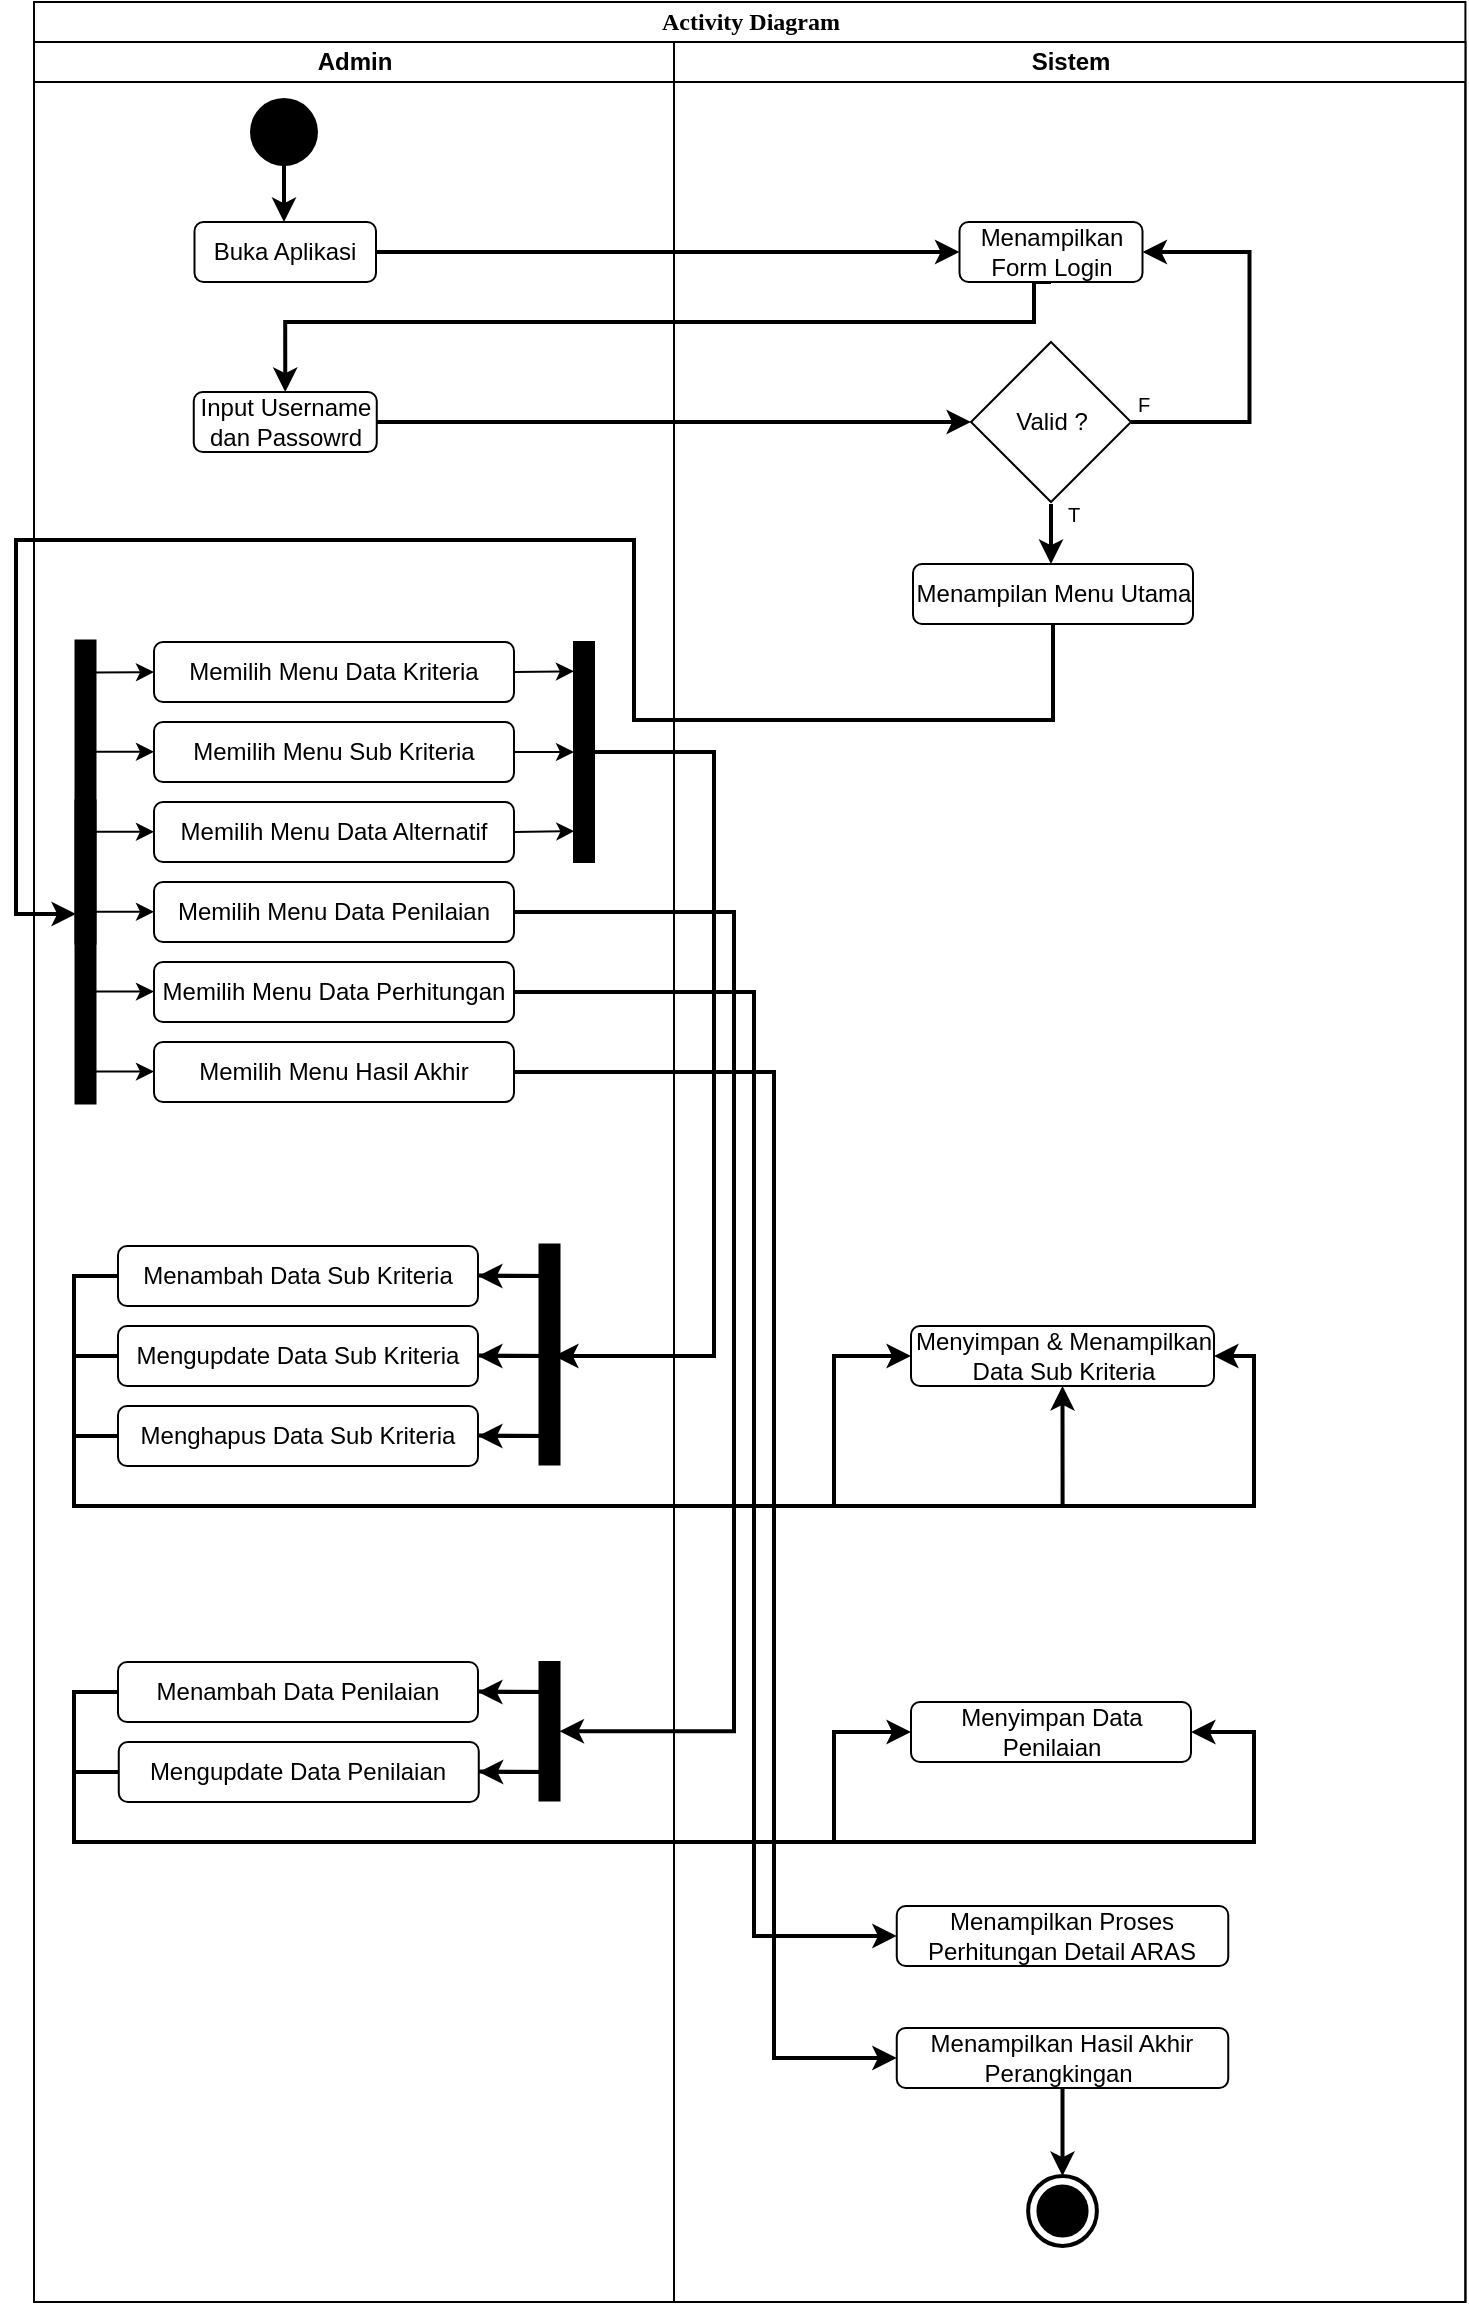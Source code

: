 <mxfile version="24.7.2" type="device">
  <diagram name="Page-1" id="0783ab3e-0a74-02c8-0abd-f7b4e66b4bec">
    <mxGraphModel dx="1744" dy="931" grid="1" gridSize="10" guides="1" tooltips="1" connect="1" arrows="1" fold="1" page="1" pageScale="1" pageWidth="850" pageHeight="1100" background="none" math="0" shadow="0">
      <root>
        <mxCell id="0" />
        <mxCell id="1" parent="0" />
        <mxCell id="1c1d494c118603dd-1" value="Activity Diagram" style="swimlane;html=1;childLayout=stackLayout;startSize=20;rounded=0;shadow=0;comic=0;labelBackgroundColor=none;strokeWidth=1;fontFamily=Verdana;fontSize=12;align=center;" parent="1" vertex="1">
          <mxGeometry x="40" y="20" width="715.71" height="1150" as="geometry" />
        </mxCell>
        <mxCell id="1c1d494c118603dd-2" value="Admin" style="swimlane;html=1;startSize=20;" parent="1c1d494c118603dd-1" vertex="1">
          <mxGeometry y="20" width="320" height="1130" as="geometry" />
        </mxCell>
        <mxCell id="Rxr6hjut75NhFScURJZj-2" value="" style="shape=waypoint;sketch=0;fillStyle=solid;size=6;pointerEvents=1;points=[];fillColor=none;resizable=0;rotatable=0;perimeter=centerPerimeter;snapToPoint=1;strokeWidth=15;fontStyle=0" parent="1c1d494c118603dd-2" vertex="1">
          <mxGeometry x="115" y="35" width="20" height="20" as="geometry" />
        </mxCell>
        <mxCell id="Rxr6hjut75NhFScURJZj-5" value="" style="endArrow=classic;html=1;rounded=0;entryX=0.5;entryY=0;entryDx=0;entryDy=0;exitX=0.45;exitY=1.3;exitDx=0;exitDy=0;exitPerimeter=0;strokeWidth=2;fontStyle=0" parent="1c1d494c118603dd-2" source="Rxr6hjut75NhFScURJZj-2" edge="1">
          <mxGeometry width="50" height="50" relative="1" as="geometry">
            <mxPoint x="240" y="360" as="sourcePoint" />
            <mxPoint x="125" y="90" as="targetPoint" />
          </mxGeometry>
        </mxCell>
        <mxCell id="7YNYrMvz5-aDHtMyL3fj-38" value="Buka Aplikasi" style="rounded=1;whiteSpace=wrap;html=1;" parent="1c1d494c118603dd-2" vertex="1">
          <mxGeometry x="80.25" y="90" width="90.75" height="30" as="geometry" />
        </mxCell>
        <mxCell id="7YNYrMvz5-aDHtMyL3fj-40" value="Input Username dan Passowrd" style="rounded=1;whiteSpace=wrap;html=1;" parent="1c1d494c118603dd-2" vertex="1">
          <mxGeometry x="79.88" y="175" width="91.5" height="30" as="geometry" />
        </mxCell>
        <mxCell id="7YNYrMvz5-aDHtMyL3fj-44" value="" style="whiteSpace=wrap;html=1;rounded=0;shadow=0;comic=0;labelBackgroundColor=none;strokeWidth=1;fillColor=#000000;fontFamily=Verdana;fontSize=12;align=center;rotation=90;" parent="1c1d494c118603dd-2" vertex="1">
          <mxGeometry x="-50" y="370" width="151.5" height="10" as="geometry" />
        </mxCell>
        <mxCell id="7YNYrMvz5-aDHtMyL3fj-45" value="Memilih Menu Data Kriteria" style="rounded=1;whiteSpace=wrap;html=1;" parent="1c1d494c118603dd-2" vertex="1">
          <mxGeometry x="60" y="300" width="180" height="30" as="geometry" />
        </mxCell>
        <mxCell id="7YNYrMvz5-aDHtMyL3fj-53" value="Memilih Menu Sub Kriteria" style="rounded=1;whiteSpace=wrap;html=1;" parent="1c1d494c118603dd-2" vertex="1">
          <mxGeometry x="60" y="340" width="180" height="30" as="geometry" />
        </mxCell>
        <mxCell id="7YNYrMvz5-aDHtMyL3fj-54" value="Memilih Menu Data Alternatif" style="rounded=1;whiteSpace=wrap;html=1;" parent="1c1d494c118603dd-2" vertex="1">
          <mxGeometry x="60" y="380" width="180" height="30" as="geometry" />
        </mxCell>
        <mxCell id="7YNYrMvz5-aDHtMyL3fj-55" value="Memilih Menu Data Penilaian" style="rounded=1;whiteSpace=wrap;html=1;" parent="1c1d494c118603dd-2" vertex="1">
          <mxGeometry x="60" y="420" width="180" height="30" as="geometry" />
        </mxCell>
        <mxCell id="7YNYrMvz5-aDHtMyL3fj-58" value="" style="endArrow=classic;html=1;rounded=0;entryX=0;entryY=0.5;entryDx=0;entryDy=0;exitX=0.106;exitY=0.148;exitDx=0;exitDy=0;exitPerimeter=0;" parent="1c1d494c118603dd-2" source="7YNYrMvz5-aDHtMyL3fj-44" target="7YNYrMvz5-aDHtMyL3fj-45" edge="1">
          <mxGeometry width="50" height="50" relative="1" as="geometry">
            <mxPoint x="30" y="315" as="sourcePoint" />
            <mxPoint x="400" y="380" as="targetPoint" />
          </mxGeometry>
        </mxCell>
        <mxCell id="7YNYrMvz5-aDHtMyL3fj-60" value="" style="endArrow=classic;html=1;rounded=0;entryX=0;entryY=0.5;entryDx=0;entryDy=0;exitX=0.106;exitY=0.148;exitDx=0;exitDy=0;exitPerimeter=0;" parent="1c1d494c118603dd-2" edge="1">
          <mxGeometry width="50" height="50" relative="1" as="geometry">
            <mxPoint x="29" y="354.89" as="sourcePoint" />
            <mxPoint x="60" y="354.89" as="targetPoint" />
          </mxGeometry>
        </mxCell>
        <mxCell id="7YNYrMvz5-aDHtMyL3fj-61" value="" style="endArrow=classic;html=1;rounded=0;entryX=0;entryY=0.5;entryDx=0;entryDy=0;exitX=0.106;exitY=0.148;exitDx=0;exitDy=0;exitPerimeter=0;" parent="1c1d494c118603dd-2" edge="1">
          <mxGeometry width="50" height="50" relative="1" as="geometry">
            <mxPoint x="29" y="394.89" as="sourcePoint" />
            <mxPoint x="60" y="394.89" as="targetPoint" />
          </mxGeometry>
        </mxCell>
        <mxCell id="7YNYrMvz5-aDHtMyL3fj-62" value="" style="endArrow=classic;html=1;rounded=0;entryX=0;entryY=0.5;entryDx=0;entryDy=0;exitX=0.106;exitY=0.148;exitDx=0;exitDy=0;exitPerimeter=0;" parent="1c1d494c118603dd-2" edge="1">
          <mxGeometry width="50" height="50" relative="1" as="geometry">
            <mxPoint x="29" y="434.89" as="sourcePoint" />
            <mxPoint x="60" y="434.89" as="targetPoint" />
          </mxGeometry>
        </mxCell>
        <mxCell id="7YNYrMvz5-aDHtMyL3fj-56" value="Memilih Menu Data Perhitungan" style="rounded=1;whiteSpace=wrap;html=1;" parent="1c1d494c118603dd-2" vertex="1">
          <mxGeometry x="60" y="460" width="180" height="30" as="geometry" />
        </mxCell>
        <mxCell id="7YNYrMvz5-aDHtMyL3fj-57" value="Memilih Menu Hasil Akhir" style="rounded=1;whiteSpace=wrap;html=1;" parent="1c1d494c118603dd-2" vertex="1">
          <mxGeometry x="60" y="500" width="180" height="30" as="geometry" />
        </mxCell>
        <mxCell id="7YNYrMvz5-aDHtMyL3fj-95" value="" style="whiteSpace=wrap;html=1;rounded=0;shadow=0;comic=0;labelBackgroundColor=none;strokeWidth=1;fillColor=#000000;fontFamily=Verdana;fontSize=12;align=center;rotation=90;" parent="1c1d494c118603dd-2" vertex="1">
          <mxGeometry x="-50" y="450" width="151.5" height="10" as="geometry" />
        </mxCell>
        <mxCell id="7YNYrMvz5-aDHtMyL3fj-96" value="" style="endArrow=classic;html=1;rounded=0;entryX=0;entryY=0.5;entryDx=0;entryDy=0;exitX=0.106;exitY=0.148;exitDx=0;exitDy=0;exitPerimeter=0;" parent="1c1d494c118603dd-2" edge="1">
          <mxGeometry width="50" height="50" relative="1" as="geometry">
            <mxPoint x="29" y="474.81" as="sourcePoint" />
            <mxPoint x="60" y="474.81" as="targetPoint" />
          </mxGeometry>
        </mxCell>
        <mxCell id="7YNYrMvz5-aDHtMyL3fj-97" value="" style="endArrow=classic;html=1;rounded=0;entryX=0;entryY=0.5;entryDx=0;entryDy=0;exitX=0.106;exitY=0.148;exitDx=0;exitDy=0;exitPerimeter=0;" parent="1c1d494c118603dd-2" edge="1">
          <mxGeometry width="50" height="50" relative="1" as="geometry">
            <mxPoint x="29" y="514.81" as="sourcePoint" />
            <mxPoint x="60" y="514.81" as="targetPoint" />
          </mxGeometry>
        </mxCell>
        <mxCell id="7YNYrMvz5-aDHtMyL3fj-141" value="" style="whiteSpace=wrap;html=1;rounded=0;shadow=0;comic=0;labelBackgroundColor=none;strokeWidth=1;fillColor=#000000;fontFamily=Verdana;fontSize=12;align=center;rotation=90;" parent="1c1d494c118603dd-2" vertex="1">
          <mxGeometry x="202.75" y="651.25" width="110" height="10" as="geometry" />
        </mxCell>
        <mxCell id="7YNYrMvz5-aDHtMyL3fj-142" value="Menambah Data Sub Kriteria" style="rounded=1;whiteSpace=wrap;html=1;" parent="1c1d494c118603dd-2" vertex="1">
          <mxGeometry x="42" y="602" width="180" height="30" as="geometry" />
        </mxCell>
        <mxCell id="7YNYrMvz5-aDHtMyL3fj-143" value="Mengupdate Data Sub Kriteria" style="rounded=1;whiteSpace=wrap;html=1;" parent="1c1d494c118603dd-2" vertex="1">
          <mxGeometry x="42" y="642" width="180" height="30" as="geometry" />
        </mxCell>
        <mxCell id="7YNYrMvz5-aDHtMyL3fj-144" value="Menghapus Data Sub Kriteria" style="rounded=1;whiteSpace=wrap;html=1;" parent="1c1d494c118603dd-2" vertex="1">
          <mxGeometry x="42" y="682" width="180" height="30" as="geometry" />
        </mxCell>
        <mxCell id="7YNYrMvz5-aDHtMyL3fj-146" value="" style="endArrow=classic;html=1;rounded=0;entryX=1;entryY=0.5;entryDx=0;entryDy=0;exitX=0.106;exitY=0.148;exitDx=0;exitDy=0;exitPerimeter=0;strokeWidth=2;" parent="1c1d494c118603dd-2" target="7YNYrMvz5-aDHtMyL3fj-142" edge="1">
          <mxGeometry width="50" height="50" relative="1" as="geometry">
            <mxPoint x="222" y="616.77" as="sourcePoint" />
            <mxPoint x="253" y="616.77" as="targetPoint" />
            <Array as="points">
              <mxPoint x="262" y="617" />
            </Array>
          </mxGeometry>
        </mxCell>
        <mxCell id="7YNYrMvz5-aDHtMyL3fj-147" value="" style="endArrow=classic;html=1;rounded=0;entryX=1;entryY=0.5;entryDx=0;entryDy=0;exitX=0.106;exitY=0.148;exitDx=0;exitDy=0;exitPerimeter=0;strokeWidth=2;" parent="1c1d494c118603dd-2" edge="1">
          <mxGeometry width="50" height="50" relative="1" as="geometry">
            <mxPoint x="222" y="656.77" as="sourcePoint" />
            <mxPoint x="222" y="657" as="targetPoint" />
            <Array as="points">
              <mxPoint x="262" y="657" />
            </Array>
          </mxGeometry>
        </mxCell>
        <mxCell id="7YNYrMvz5-aDHtMyL3fj-148" value="" style="endArrow=classic;html=1;rounded=0;entryX=1;entryY=0.5;entryDx=0;entryDy=0;exitX=0.106;exitY=0.148;exitDx=0;exitDy=0;exitPerimeter=0;strokeWidth=2;" parent="1c1d494c118603dd-2" edge="1">
          <mxGeometry width="50" height="50" relative="1" as="geometry">
            <mxPoint x="222" y="696.77" as="sourcePoint" />
            <mxPoint x="222" y="697" as="targetPoint" />
            <Array as="points">
              <mxPoint x="262" y="697" />
            </Array>
          </mxGeometry>
        </mxCell>
        <mxCell id="7YNYrMvz5-aDHtMyL3fj-151" value="" style="endArrow=classic;html=1;rounded=0;exitX=0.5;exitY=0;exitDx=0;exitDy=0;strokeWidth=2;edgeStyle=orthogonalEdgeStyle;" parent="1c1d494c118603dd-2" source="Iz28Yb_D8OkvVmoog1za-15" edge="1">
          <mxGeometry width="50" height="50" relative="1" as="geometry">
            <mxPoint x="280" y="357" as="sourcePoint" />
            <mxPoint x="260" y="657" as="targetPoint" />
            <Array as="points">
              <mxPoint x="340" y="355" />
              <mxPoint x="340" y="657" />
            </Array>
          </mxGeometry>
        </mxCell>
        <mxCell id="7YNYrMvz5-aDHtMyL3fj-171" value="Menambah Data Penilaian" style="rounded=1;whiteSpace=wrap;html=1;" parent="1c1d494c118603dd-2" vertex="1">
          <mxGeometry x="42.0" y="810" width="180" height="30" as="geometry" />
        </mxCell>
        <mxCell id="7YNYrMvz5-aDHtMyL3fj-172" value="Mengupdate Data Penilaian" style="rounded=1;whiteSpace=wrap;html=1;" parent="1c1d494c118603dd-2" vertex="1">
          <mxGeometry x="42.38" y="850" width="180" height="30" as="geometry" />
        </mxCell>
        <mxCell id="7YNYrMvz5-aDHtMyL3fj-173" value="" style="whiteSpace=wrap;html=1;rounded=0;shadow=0;comic=0;labelBackgroundColor=none;strokeWidth=1;fillColor=#000000;fontFamily=Verdana;fontSize=12;align=center;rotation=90;" parent="1c1d494c118603dd-2" vertex="1">
          <mxGeometry x="223.13" y="839.63" width="69.25" height="10" as="geometry" />
        </mxCell>
        <mxCell id="7YNYrMvz5-aDHtMyL3fj-174" value="" style="endArrow=classic;html=1;rounded=0;entryX=1;entryY=0.5;entryDx=0;entryDy=0;exitX=0.106;exitY=0.148;exitDx=0;exitDy=0;exitPerimeter=0;strokeWidth=2;" parent="1c1d494c118603dd-2" edge="1">
          <mxGeometry width="50" height="50" relative="1" as="geometry">
            <mxPoint x="222" y="824.79" as="sourcePoint" />
            <mxPoint x="222" y="825.02" as="targetPoint" />
            <Array as="points">
              <mxPoint x="262" y="825.02" />
            </Array>
          </mxGeometry>
        </mxCell>
        <mxCell id="7YNYrMvz5-aDHtMyL3fj-175" value="" style="endArrow=classic;html=1;rounded=0;entryX=1;entryY=0.5;entryDx=0;entryDy=0;exitX=0.106;exitY=0.148;exitDx=0;exitDy=0;exitPerimeter=0;strokeWidth=2;" parent="1c1d494c118603dd-2" edge="1">
          <mxGeometry width="50" height="50" relative="1" as="geometry">
            <mxPoint x="222.38" y="864.79" as="sourcePoint" />
            <mxPoint x="222.38" y="865.02" as="targetPoint" />
            <Array as="points">
              <mxPoint x="262.38" y="865.02" />
            </Array>
          </mxGeometry>
        </mxCell>
        <mxCell id="7YNYrMvz5-aDHtMyL3fj-176" value="" style="endArrow=classic;html=1;rounded=0;entryX=0.5;entryY=0;entryDx=0;entryDy=0;exitX=1;exitY=0.5;exitDx=0;exitDy=0;edgeStyle=orthogonalEdgeStyle;strokeWidth=2;" parent="1c1d494c118603dd-2" source="7YNYrMvz5-aDHtMyL3fj-55" target="7YNYrMvz5-aDHtMyL3fj-173" edge="1">
          <mxGeometry width="50" height="50" relative="1" as="geometry">
            <mxPoint x="280" y="640" as="sourcePoint" />
            <mxPoint x="330" y="590" as="targetPoint" />
            <Array as="points">
              <mxPoint x="350" y="435" />
              <mxPoint x="350" y="845" />
            </Array>
          </mxGeometry>
        </mxCell>
        <mxCell id="Iz28Yb_D8OkvVmoog1za-15" value="" style="whiteSpace=wrap;html=1;rounded=0;shadow=0;comic=0;labelBackgroundColor=none;strokeWidth=1;fillColor=#000000;fontFamily=Verdana;fontSize=12;align=center;rotation=90;" vertex="1" parent="1c1d494c118603dd-2">
          <mxGeometry x="220" y="350" width="110" height="10" as="geometry" />
        </mxCell>
        <mxCell id="Iz28Yb_D8OkvVmoog1za-21" value="" style="endArrow=classic;html=1;rounded=0;exitX=1;exitY=0.5;exitDx=0;exitDy=0;entryX=0.133;entryY=1.005;entryDx=0;entryDy=0;entryPerimeter=0;" edge="1" parent="1c1d494c118603dd-2" source="7YNYrMvz5-aDHtMyL3fj-45" target="Iz28Yb_D8OkvVmoog1za-15">
          <mxGeometry width="50" height="50" relative="1" as="geometry">
            <mxPoint x="340" y="500" as="sourcePoint" />
            <mxPoint x="390" y="450" as="targetPoint" />
          </mxGeometry>
        </mxCell>
        <mxCell id="Iz28Yb_D8OkvVmoog1za-20" value="" style="endArrow=classic;html=1;rounded=0;exitX=1;exitY=0.5;exitDx=0;exitDy=0;entryX=0.5;entryY=1;entryDx=0;entryDy=0;" edge="1" parent="1c1d494c118603dd-2" source="7YNYrMvz5-aDHtMyL3fj-53" target="Iz28Yb_D8OkvVmoog1za-15">
          <mxGeometry width="50" height="50" relative="1" as="geometry">
            <mxPoint x="340" y="500" as="sourcePoint" />
            <mxPoint x="390" y="450" as="targetPoint" />
          </mxGeometry>
        </mxCell>
        <mxCell id="Iz28Yb_D8OkvVmoog1za-19" value="" style="endArrow=classic;html=1;rounded=0;exitX=1;exitY=0.5;exitDx=0;exitDy=0;entryX=0.86;entryY=0.981;entryDx=0;entryDy=0;entryPerimeter=0;" edge="1" parent="1c1d494c118603dd-2" source="7YNYrMvz5-aDHtMyL3fj-54" target="Iz28Yb_D8OkvVmoog1za-15">
          <mxGeometry width="50" height="50" relative="1" as="geometry">
            <mxPoint x="340" y="500" as="sourcePoint" />
            <mxPoint x="390" y="450" as="targetPoint" />
          </mxGeometry>
        </mxCell>
        <mxCell id="Rxr6hjut75NhFScURJZj-6" value="" style="endArrow=classic;html=1;rounded=0;entryX=0;entryY=0.5;entryDx=0;entryDy=0;strokeWidth=2;fontStyle=0;exitX=1;exitY=0.5;exitDx=0;exitDy=0;" parent="1c1d494c118603dd-1" source="7YNYrMvz5-aDHtMyL3fj-38" target="7YNYrMvz5-aDHtMyL3fj-39" edge="1">
          <mxGeometry width="50" height="50" relative="1" as="geometry">
            <mxPoint x="170" y="125" as="sourcePoint" />
            <mxPoint x="350" y="125" as="targetPoint" />
          </mxGeometry>
        </mxCell>
        <mxCell id="Rxr6hjut75NhFScURJZj-11" value="" style="endArrow=classic;html=1;rounded=0;entryX=0;entryY=0.5;entryDx=0;entryDy=0;strokeWidth=2;fontStyle=0;exitX=1;exitY=0.5;exitDx=0;exitDy=0;" parent="1c1d494c118603dd-1" source="7YNYrMvz5-aDHtMyL3fj-40" target="Rxr6hjut75NhFScURJZj-7" edge="1">
          <mxGeometry width="50" height="50" relative="1" as="geometry">
            <mxPoint x="180" y="210" as="sourcePoint" />
            <mxPoint x="203" y="250" as="targetPoint" />
          </mxGeometry>
        </mxCell>
        <mxCell id="7YNYrMvz5-aDHtMyL3fj-43" value="" style="endArrow=classic;html=1;rounded=0;entryX=0.5;entryY=0;entryDx=0;entryDy=0;exitX=0.5;exitY=1;exitDx=0;exitDy=0;edgeStyle=orthogonalEdgeStyle;strokeWidth=2;" parent="1c1d494c118603dd-1" source="7YNYrMvz5-aDHtMyL3fj-39" target="7YNYrMvz5-aDHtMyL3fj-40" edge="1">
          <mxGeometry width="50" height="50" relative="1" as="geometry">
            <mxPoint x="270" y="200" as="sourcePoint" />
            <mxPoint x="320" y="150" as="targetPoint" />
            <Array as="points">
              <mxPoint x="500" y="160" />
              <mxPoint x="126" y="160" />
            </Array>
          </mxGeometry>
        </mxCell>
        <mxCell id="7YNYrMvz5-aDHtMyL3fj-65" value="" style="endArrow=classic;html=1;rounded=0;edgeStyle=orthogonalEdgeStyle;strokeWidth=2;" parent="1c1d494c118603dd-1" source="7YNYrMvz5-aDHtMyL3fj-42" edge="1">
          <mxGeometry width="50" height="50" relative="1" as="geometry">
            <mxPoint x="530" y="330" as="sourcePoint" />
            <mxPoint x="21" y="456" as="targetPoint" />
            <Array as="points">
              <mxPoint x="509" y="359" />
              <mxPoint x="300" y="359" />
              <mxPoint x="300" y="269" />
              <mxPoint x="-9" y="269" />
              <mxPoint x="-9" y="456" />
            </Array>
          </mxGeometry>
        </mxCell>
        <mxCell id="7YNYrMvz5-aDHtMyL3fj-154" value="" style="endArrow=classic;html=1;rounded=0;exitX=0;exitY=0.5;exitDx=0;exitDy=0;strokeWidth=2;edgeStyle=orthogonalEdgeStyle;entryX=0.5;entryY=1;entryDx=0;entryDy=0;" parent="1c1d494c118603dd-1" source="7YNYrMvz5-aDHtMyL3fj-144" target="7YNYrMvz5-aDHtMyL3fj-150" edge="1">
          <mxGeometry width="50" height="50" relative="1" as="geometry">
            <mxPoint x="140" y="662" as="sourcePoint" />
            <mxPoint x="510" y="700" as="targetPoint" />
            <Array as="points">
              <mxPoint x="20" y="717" />
              <mxPoint x="20" y="752" />
              <mxPoint x="514" y="752" />
            </Array>
          </mxGeometry>
        </mxCell>
        <mxCell id="7YNYrMvz5-aDHtMyL3fj-156" value="" style="endArrow=classic;html=1;rounded=0;entryX=0;entryY=0.5;entryDx=0;entryDy=0;exitX=0;exitY=0.5;exitDx=0;exitDy=0;strokeWidth=2;edgeStyle=orthogonalEdgeStyle;" parent="1c1d494c118603dd-1" source="7YNYrMvz5-aDHtMyL3fj-143" target="7YNYrMvz5-aDHtMyL3fj-150" edge="1">
          <mxGeometry width="50" height="50" relative="1" as="geometry">
            <mxPoint x="210" y="622" as="sourcePoint" />
            <mxPoint x="260" y="572" as="targetPoint" />
            <Array as="points">
              <mxPoint x="20" y="677" />
              <mxPoint x="20" y="752" />
              <mxPoint x="400" y="752" />
              <mxPoint x="400" y="677" />
            </Array>
          </mxGeometry>
        </mxCell>
        <mxCell id="7YNYrMvz5-aDHtMyL3fj-157" value="" style="endArrow=classic;html=1;rounded=0;entryX=1;entryY=0.5;entryDx=0;entryDy=0;exitX=0;exitY=0.5;exitDx=0;exitDy=0;strokeWidth=2;edgeStyle=orthogonalEdgeStyle;" parent="1c1d494c118603dd-1" source="7YNYrMvz5-aDHtMyL3fj-142" target="7YNYrMvz5-aDHtMyL3fj-150" edge="1">
          <mxGeometry width="50" height="50" relative="1" as="geometry">
            <mxPoint x="110" y="582" as="sourcePoint" />
            <mxPoint x="160" y="532" as="targetPoint" />
            <Array as="points">
              <mxPoint x="20" y="637" />
              <mxPoint x="20" y="752" />
              <mxPoint x="610" y="752" />
              <mxPoint x="610" y="677" />
            </Array>
          </mxGeometry>
        </mxCell>
        <mxCell id="7YNYrMvz5-aDHtMyL3fj-178" value="" style="endArrow=classic;html=1;rounded=0;entryX=0;entryY=0.5;entryDx=0;entryDy=0;exitX=0;exitY=0.5;exitDx=0;exitDy=0;strokeWidth=2;edgeStyle=orthogonalEdgeStyle;" parent="1c1d494c118603dd-1" source="7YNYrMvz5-aDHtMyL3fj-171" target="7YNYrMvz5-aDHtMyL3fj-177" edge="1">
          <mxGeometry width="50" height="50" relative="1" as="geometry">
            <mxPoint x="280" y="870" as="sourcePoint" />
            <mxPoint x="330" y="820" as="targetPoint" />
            <Array as="points">
              <mxPoint x="20" y="845" />
              <mxPoint x="20" y="920" />
              <mxPoint x="400" y="920" />
              <mxPoint x="400" y="865" />
            </Array>
          </mxGeometry>
        </mxCell>
        <mxCell id="7YNYrMvz5-aDHtMyL3fj-179" value="" style="endArrow=classic;html=1;rounded=0;entryX=1;entryY=0.5;entryDx=0;entryDy=0;exitX=0;exitY=0.5;exitDx=0;exitDy=0;strokeWidth=2;edgeStyle=orthogonalEdgeStyle;" parent="1c1d494c118603dd-1" source="7YNYrMvz5-aDHtMyL3fj-172" target="7YNYrMvz5-aDHtMyL3fj-177" edge="1">
          <mxGeometry width="50" height="50" relative="1" as="geometry">
            <mxPoint x="280" y="870" as="sourcePoint" />
            <mxPoint x="330" y="820" as="targetPoint" />
            <Array as="points">
              <mxPoint x="20" y="885" />
              <mxPoint x="20" y="920" />
              <mxPoint x="610" y="920" />
              <mxPoint x="610" y="865" />
            </Array>
          </mxGeometry>
        </mxCell>
        <mxCell id="7YNYrMvz5-aDHtMyL3fj-181" value="" style="endArrow=classic;html=1;rounded=0;entryX=0;entryY=0.5;entryDx=0;entryDy=0;exitX=1;exitY=0.5;exitDx=0;exitDy=0;edgeStyle=orthogonalEdgeStyle;strokeWidth=2;" parent="1c1d494c118603dd-1" source="7YNYrMvz5-aDHtMyL3fj-56" target="7YNYrMvz5-aDHtMyL3fj-180" edge="1">
          <mxGeometry width="50" height="50" relative="1" as="geometry">
            <mxPoint x="280" y="760" as="sourcePoint" />
            <mxPoint x="330" y="710" as="targetPoint" />
            <Array as="points">
              <mxPoint x="360" y="495" />
              <mxPoint x="360" y="967" />
            </Array>
          </mxGeometry>
        </mxCell>
        <mxCell id="7YNYrMvz5-aDHtMyL3fj-184" value="" style="endArrow=classic;html=1;rounded=0;exitX=1;exitY=0.5;exitDx=0;exitDy=0;entryX=0;entryY=0.5;entryDx=0;entryDy=0;strokeWidth=2;edgeStyle=orthogonalEdgeStyle;" parent="1c1d494c118603dd-1" source="7YNYrMvz5-aDHtMyL3fj-57" target="7YNYrMvz5-aDHtMyL3fj-182" edge="1">
          <mxGeometry width="50" height="50" relative="1" as="geometry">
            <mxPoint x="280" y="760" as="sourcePoint" />
            <mxPoint x="330" y="710" as="targetPoint" />
            <Array as="points">
              <mxPoint x="370" y="535" />
              <mxPoint x="370" y="1028" />
            </Array>
          </mxGeometry>
        </mxCell>
        <mxCell id="1c1d494c118603dd-3" value="Sistem" style="swimlane;html=1;startSize=20;" parent="1c1d494c118603dd-1" vertex="1">
          <mxGeometry x="320" y="20" width="395.71" height="1130" as="geometry" />
        </mxCell>
        <mxCell id="Rxr6hjut75NhFScURJZj-7" value="Valid ?" style="rhombus;whiteSpace=wrap;html=1;fontStyle=0" parent="1c1d494c118603dd-3" vertex="1">
          <mxGeometry x="148.5" y="150" width="80" height="80" as="geometry" />
        </mxCell>
        <mxCell id="Rxr6hjut75NhFScURJZj-10" value="" style="endArrow=classic;html=1;rounded=0;entryX=1;entryY=0.5;entryDx=0;entryDy=0;exitX=1;exitY=0.5;exitDx=0;exitDy=0;edgeStyle=orthogonalEdgeStyle;fontStyle=1;strokeWidth=2;" parent="1c1d494c118603dd-3" source="Rxr6hjut75NhFScURJZj-7" target="7YNYrMvz5-aDHtMyL3fj-39" edge="1">
          <mxGeometry width="50" height="50" relative="1" as="geometry">
            <mxPoint x="-1.75" y="280" as="sourcePoint" />
            <mxPoint x="233.25" y="105" as="targetPoint" />
            <Array as="points">
              <mxPoint x="287.75" y="190" />
              <mxPoint x="287.75" y="105" />
            </Array>
          </mxGeometry>
        </mxCell>
        <mxCell id="Rxr6hjut75NhFScURJZj-13" value="" style="endArrow=classic;html=1;rounded=0;entryX=0.5;entryY=0;entryDx=0;entryDy=0;exitX=0.5;exitY=1;exitDx=0;exitDy=0;strokeWidth=2;fontStyle=0" parent="1c1d494c118603dd-3" edge="1">
          <mxGeometry width="50" height="50" relative="1" as="geometry">
            <mxPoint x="188.5" y="231" as="sourcePoint" />
            <mxPoint x="188.5" y="261" as="targetPoint" />
          </mxGeometry>
        </mxCell>
        <mxCell id="Rxr6hjut75NhFScURJZj-14" value="&lt;font style=&quot;font-size: 10px;&quot;&gt;T&lt;/font&gt;" style="text;html=1;strokeColor=none;fillColor=none;align=center;verticalAlign=middle;whiteSpace=wrap;rounded=0;fontStyle=0" parent="1c1d494c118603dd-3" vertex="1">
          <mxGeometry x="185.25" y="231" width="30" height="10" as="geometry" />
        </mxCell>
        <mxCell id="Rxr6hjut75NhFScURJZj-16" value="&lt;font style=&quot;font-size: 10px;&quot;&gt;F&lt;/font&gt;" style="text;html=1;strokeColor=none;fillColor=none;align=center;verticalAlign=middle;whiteSpace=wrap;rounded=0;fontStyle=0" parent="1c1d494c118603dd-3" vertex="1">
          <mxGeometry x="220.25" y="176" width="30" height="10" as="geometry" />
        </mxCell>
        <mxCell id="7YNYrMvz5-aDHtMyL3fj-39" value="Menampilkan Form Login" style="rounded=1;whiteSpace=wrap;html=1;" parent="1c1d494c118603dd-3" vertex="1">
          <mxGeometry x="142.75" y="90" width="91.5" height="30" as="geometry" />
        </mxCell>
        <mxCell id="7YNYrMvz5-aDHtMyL3fj-42" value="Menampilan Menu Utama" style="rounded=1;whiteSpace=wrap;html=1;" parent="1c1d494c118603dd-3" vertex="1">
          <mxGeometry x="119.5" y="261" width="140" height="30" as="geometry" />
        </mxCell>
        <mxCell id="7YNYrMvz5-aDHtMyL3fj-150" value="Menyimpan &amp;amp; Menampilkan Data Sub Kriteria" style="rounded=1;whiteSpace=wrap;html=1;" parent="1c1d494c118603dd-3" vertex="1">
          <mxGeometry x="118.5" y="642" width="151.5" height="30" as="geometry" />
        </mxCell>
        <mxCell id="7YNYrMvz5-aDHtMyL3fj-177" value="Menyimpan Data Penilaian" style="rounded=1;whiteSpace=wrap;html=1;" parent="1c1d494c118603dd-3" vertex="1">
          <mxGeometry x="118.5" y="830" width="140" height="30" as="geometry" />
        </mxCell>
        <mxCell id="7YNYrMvz5-aDHtMyL3fj-180" value="Menampilkan Proses Perhitungan Detail ARAS" style="rounded=1;whiteSpace=wrap;html=1;" parent="1c1d494c118603dd-3" vertex="1">
          <mxGeometry x="111.38" y="932" width="165.75" height="30" as="geometry" />
        </mxCell>
        <mxCell id="7YNYrMvz5-aDHtMyL3fj-182" value="Menampilkan Hasil Akhir Perangkingan&amp;nbsp;" style="rounded=1;whiteSpace=wrap;html=1;" parent="1c1d494c118603dd-3" vertex="1">
          <mxGeometry x="111.38" y="993" width="165.75" height="30" as="geometry" />
        </mxCell>
        <mxCell id="7YNYrMvz5-aDHtMyL3fj-183" value="" style="verticalLabelPosition=bottom;html=1;verticalAlign=top;strokeWidth=2;shape=mxgraph.lean_mapping.sequenced_pull_ball;" parent="1c1d494c118603dd-3" vertex="1">
          <mxGeometry x="177.07" y="1067" width="34.37" height="35" as="geometry" />
        </mxCell>
        <mxCell id="7YNYrMvz5-aDHtMyL3fj-187" value="" style="endArrow=classic;html=1;rounded=0;entryX=0.5;entryY=0;entryDx=0;entryDy=0;exitX=0.5;exitY=1;exitDx=0;exitDy=0;strokeWidth=2;" parent="1c1d494c118603dd-3" source="7YNYrMvz5-aDHtMyL3fj-182" target="7YNYrMvz5-aDHtMyL3fj-183" edge="1">
          <mxGeometry width="50" height="50" relative="1" as="geometry">
            <mxPoint x="-31.5" y="970" as="sourcePoint" />
            <mxPoint x="18.5" y="920" as="targetPoint" />
          </mxGeometry>
        </mxCell>
      </root>
    </mxGraphModel>
  </diagram>
</mxfile>
